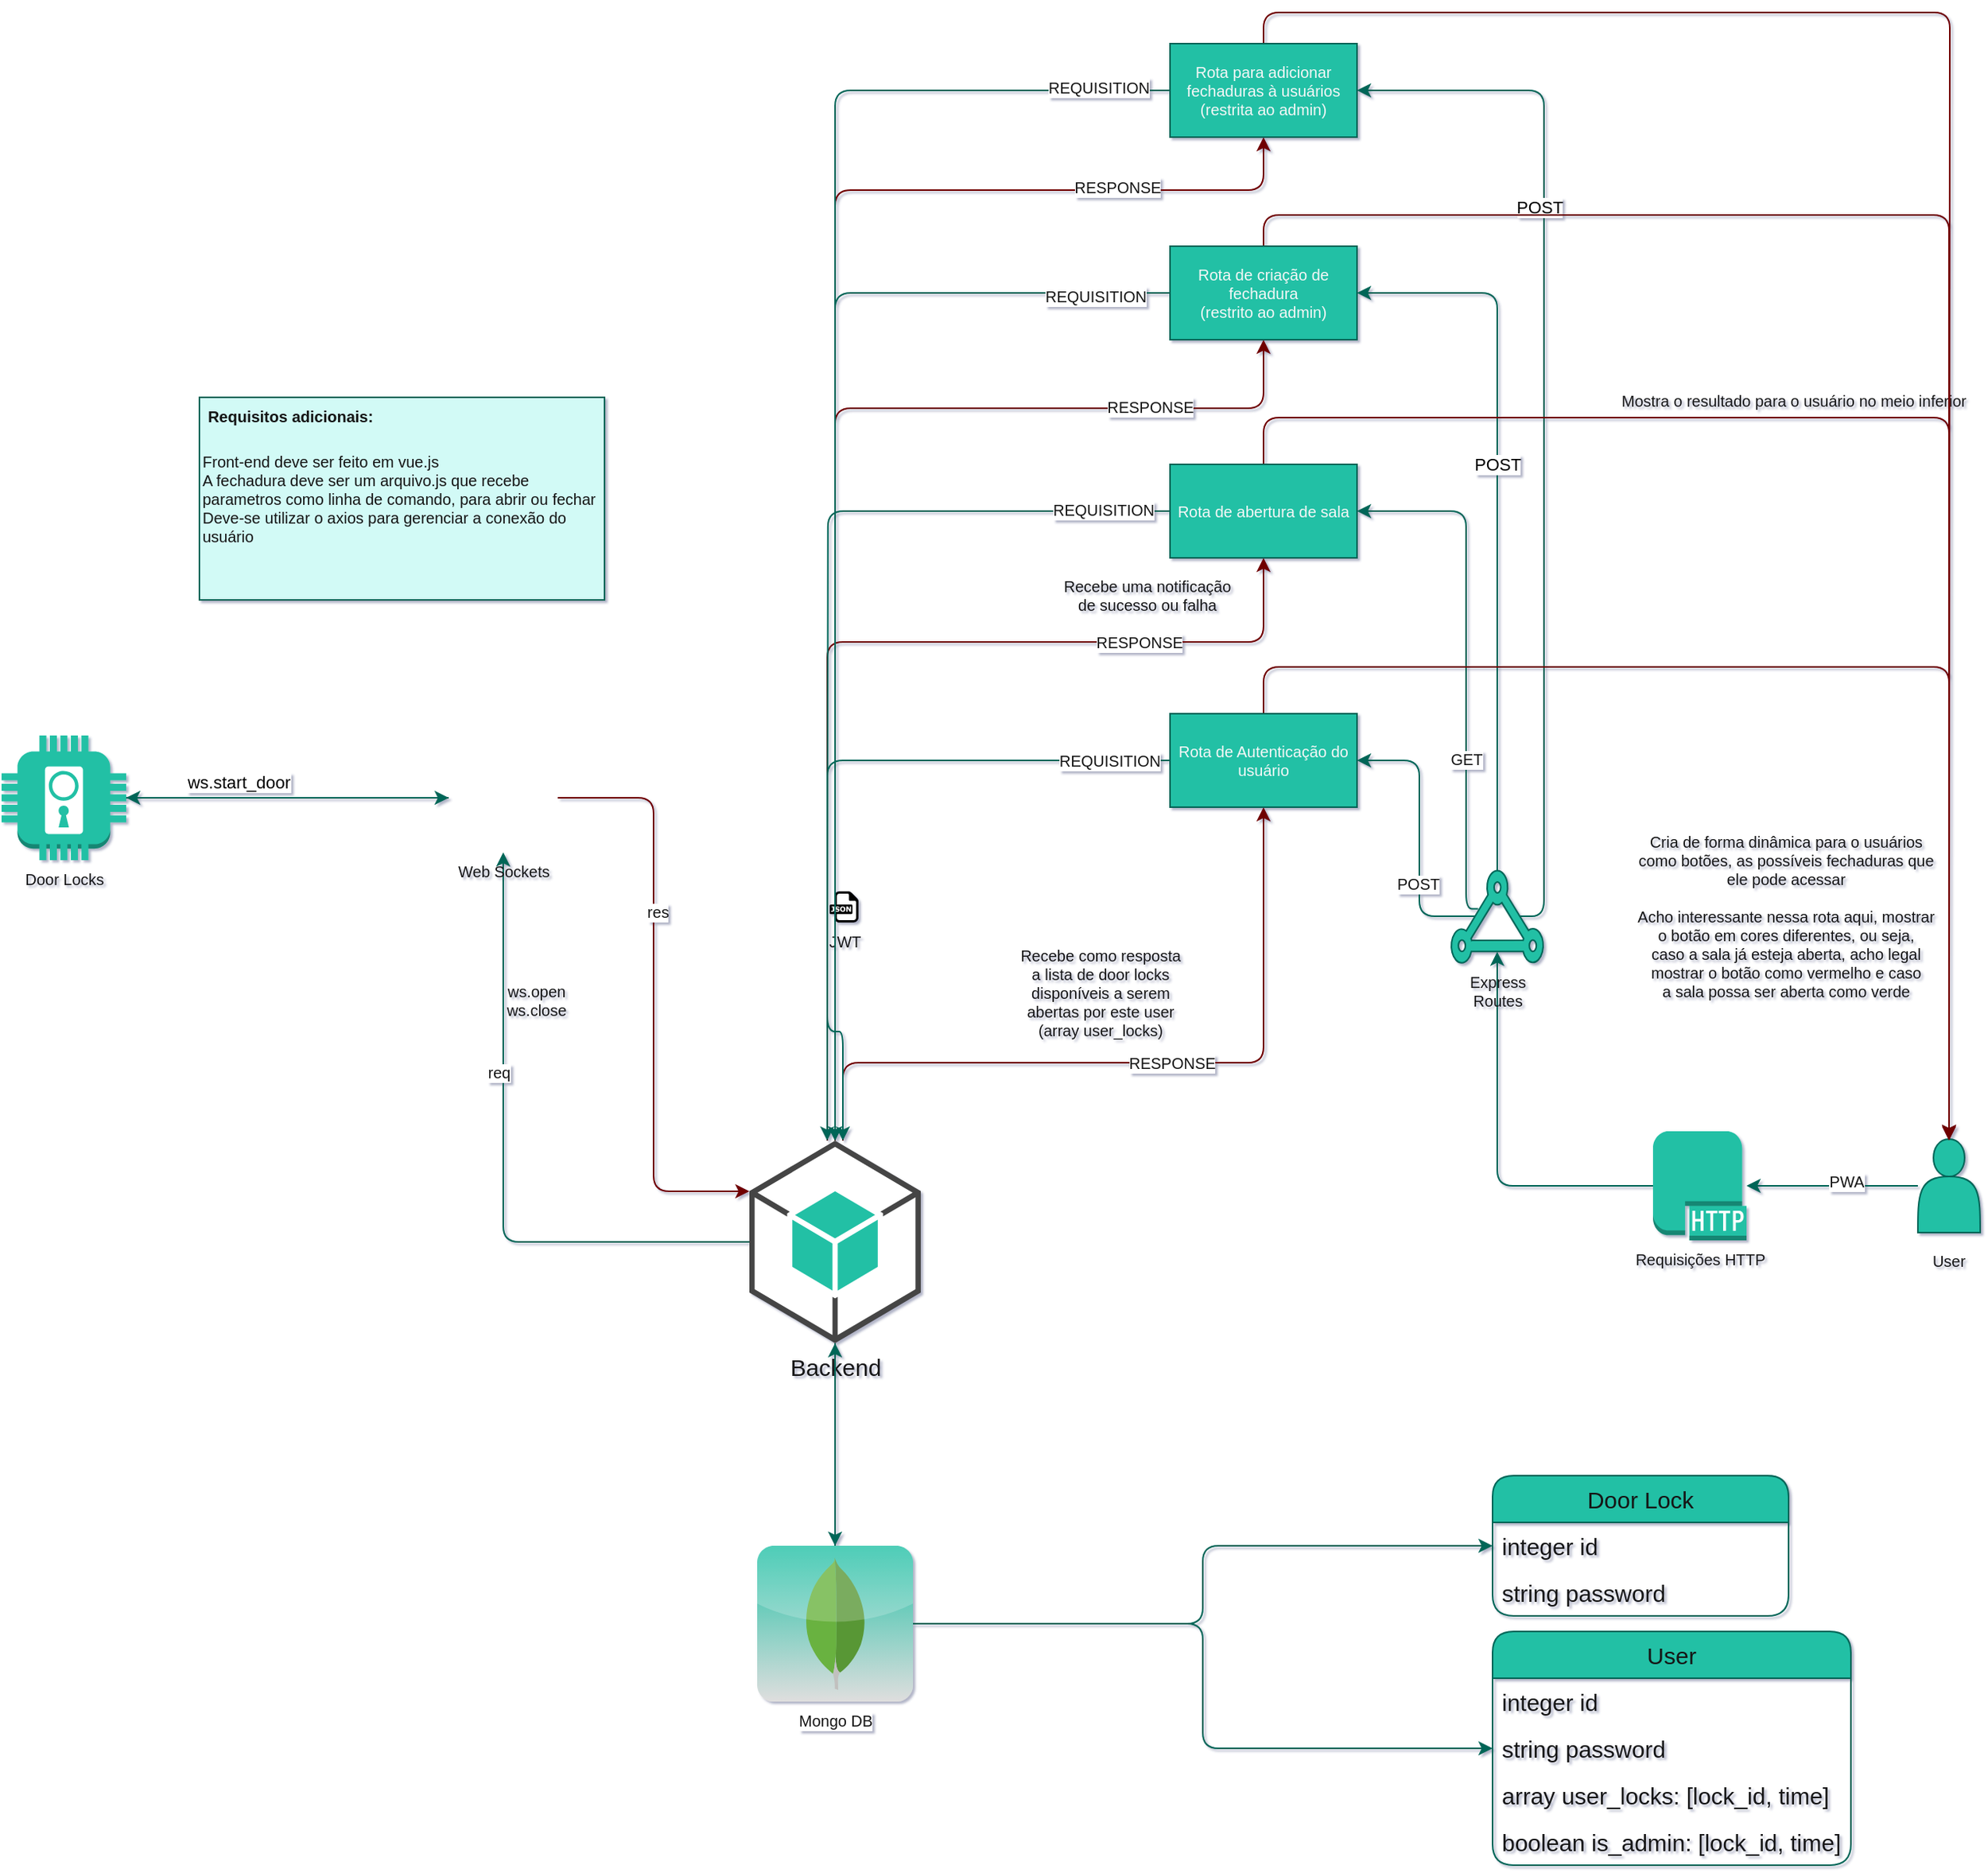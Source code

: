 <mxfile version="20.7.4" type="device"><diagram id="Whn9g5XjQmsb4lgIxosp" name="Página-1"><mxGraphModel dx="2626" dy="2115" grid="1" gridSize="10" guides="1" tooltips="1" connect="1" arrows="1" fold="1" page="1" pageScale="1" pageWidth="827" pageHeight="1169" math="0" shadow="1"><root><mxCell id="0"/><mxCell id="1" parent="0"/><mxCell id="-iYyPq5bq-C9Q3qfHdwK-20" style="edgeStyle=orthogonalEdgeStyle;shape=connector;rounded=1;orthogonalLoop=1;jettySize=auto;html=1;entryX=0.5;entryY=0.88;entryDx=0;entryDy=0;entryPerimeter=0;labelBackgroundColor=default;strokeColor=#006658;fontFamily=Helvetica;fontSize=10;fontColor=#141414;endArrow=classic;endFill=1;" parent="1" source="DUG9wVoedRqpXfvj-SX3-3" target="DUG9wVoedRqpXfvj-SX3-17" edge="1"><mxGeometry relative="1" as="geometry"/></mxCell><mxCell id="DUG9wVoedRqpXfvj-SX3-3" value="Requisições HTTP" style="outlineConnect=0;dashed=0;verticalLabelPosition=bottom;verticalAlign=top;align=center;html=1;shape=mxgraph.aws3.http_protocol;fillColor=#21C0A5;fontFamily=Helvetica;strokeColor=#006658;fontColor=#141414;rounded=1;fontSize=10;" parent="1" vertex="1"><mxGeometry x="970" y="234" width="60" height="70" as="geometry"/></mxCell><mxCell id="DUG9wVoedRqpXfvj-SX3-7" style="edgeStyle=orthogonalEdgeStyle;rounded=1;orthogonalLoop=1;jettySize=auto;html=1;fontFamily=Helvetica;fontSize=15;strokeColor=#006658;fontColor=#141414;" parent="1" source="DUG9wVoedRqpXfvj-SX3-6" target="DUG9wVoedRqpXfvj-SX3-3" edge="1"><mxGeometry relative="1" as="geometry"/></mxCell><mxCell id="-iYyPq5bq-C9Q3qfHdwK-17" value="PWA" style="edgeLabel;html=1;align=center;verticalAlign=middle;resizable=0;points=[];fontSize=10;fontFamily=Helvetica;fontColor=#141414;" parent="DUG9wVoedRqpXfvj-SX3-7" vertex="1" connectable="0"><mxGeometry x="-0.153" y="-3" relative="1" as="geometry"><mxPoint as="offset"/></mxGeometry></mxCell><mxCell id="DUG9wVoedRqpXfvj-SX3-6" value="&lt;p style=&quot;line-height: 120%;&quot;&gt;&lt;span style=&quot;background-color: initial;&quot;&gt;&lt;font style=&quot;font-size: 10px;&quot;&gt;&lt;br&gt;&lt;/font&gt;&lt;/span&gt;&lt;/p&gt;&lt;p style=&quot;line-height: 120%;&quot;&gt;&lt;span style=&quot;background-color: initial;&quot;&gt;&lt;font style=&quot;font-size: 10px;&quot;&gt;&lt;br&gt;&lt;/font&gt;&lt;/span&gt;&lt;/p&gt;&lt;p style=&quot;line-height: 120%;&quot;&gt;&lt;span style=&quot;background-color: initial;&quot;&gt;&lt;br&gt;User&lt;/span&gt;&lt;br&gt;&lt;/p&gt;" style="shape=actor;whiteSpace=wrap;html=1;fontFamily=Helvetica;align=center;fillColor=#21C0A5;strokeColor=#006658;fontColor=#141414;rounded=1;fontSize=10;verticalAlign=top;dashed=0;" parent="1" vertex="1"><mxGeometry x="1140" y="239" width="40" height="60" as="geometry"/></mxCell><mxCell id="-iYyPq5bq-C9Q3qfHdwK-53" style="edgeStyle=orthogonalEdgeStyle;shape=connector;rounded=1;orthogonalLoop=1;jettySize=auto;html=1;labelBackgroundColor=default;strokeColor=#6F0000;fontFamily=Helvetica;fontSize=10;fontColor=#141414;endArrow=classic;endFill=1;fillColor=#a20025;" parent="1" target="-iYyPq5bq-C9Q3qfHdwK-34" edge="1"><mxGeometry relative="1" as="geometry"><mxPoint x="450" y="240" as="sourcePoint"/><mxPoint x="620" y="70" as="targetPoint"/><Array as="points"><mxPoint x="450" y="190"/><mxPoint x="720" y="190"/></Array></mxGeometry></mxCell><mxCell id="-iYyPq5bq-C9Q3qfHdwK-60" value="RESPONSE" style="edgeLabel;html=1;align=center;verticalAlign=middle;resizable=0;points=[];fontSize=10;fontFamily=Helvetica;fontColor=#141414;" parent="-iYyPq5bq-C9Q3qfHdwK-53" vertex="1" connectable="0"><mxGeometry x="-0.366" relative="1" as="geometry"><mxPoint x="107" as="offset"/></mxGeometry></mxCell><mxCell id="-iYyPq5bq-C9Q3qfHdwK-73" style="edgeStyle=orthogonalEdgeStyle;shape=connector;rounded=1;orthogonalLoop=1;jettySize=auto;html=1;labelBackgroundColor=default;strokeColor=#6F0000;fontFamily=Helvetica;fontSize=10;fontColor=#141414;endArrow=classic;endFill=1;entryX=0.5;entryY=1;entryDx=0;entryDy=0;fillColor=#a20025;" parent="1" target="-iYyPq5bq-C9Q3qfHdwK-64" edge="1"><mxGeometry relative="1" as="geometry"><mxPoint x="440" y="240" as="sourcePoint"/><mxPoint x="620" y="-90" as="targetPoint"/><Array as="points"><mxPoint x="440" y="-80"/><mxPoint x="720" y="-80"/></Array></mxGeometry></mxCell><mxCell id="-iYyPq5bq-C9Q3qfHdwK-79" style="edgeStyle=orthogonalEdgeStyle;shape=connector;rounded=1;orthogonalLoop=1;jettySize=auto;html=1;labelBackgroundColor=default;strokeColor=#006658;fontFamily=Helvetica;fontSize=10;fontColor=#141414;endArrow=classic;endFill=1;" parent="1" source="DUG9wVoedRqpXfvj-SX3-9" target="DUG9wVoedRqpXfvj-SX3-19" edge="1"><mxGeometry relative="1" as="geometry"/></mxCell><mxCell id="-iYyPq5bq-C9Q3qfHdwK-82" value="req" style="edgeLabel;html=1;align=center;verticalAlign=middle;resizable=0;points=[];fontSize=10;fontFamily=Helvetica;fontColor=#141414;" parent="-iYyPq5bq-C9Q3qfHdwK-79" vertex="1" connectable="0"><mxGeometry x="0.31" y="3" relative="1" as="geometry"><mxPoint as="offset"/></mxGeometry></mxCell><mxCell id="-iYyPq5bq-C9Q3qfHdwK-93" style="edgeStyle=orthogonalEdgeStyle;shape=connector;rounded=1;orthogonalLoop=1;jettySize=auto;html=1;labelBackgroundColor=default;strokeColor=#006658;fontFamily=Helvetica;fontSize=10;fontColor=#141414;endArrow=classic;endFill=1;" parent="1" source="DUG9wVoedRqpXfvj-SX3-9" target="-iYyPq5bq-C9Q3qfHdwK-3" edge="1"><mxGeometry relative="1" as="geometry"><Array as="points"><mxPoint x="445" y="410"/></Array></mxGeometry></mxCell><mxCell id="yuqC775Q7kHdBCCJYV0P-15" style="edgeStyle=orthogonalEdgeStyle;rounded=1;orthogonalLoop=1;jettySize=auto;html=1;exitX=0.5;exitY=0;exitDx=0;exitDy=0;exitPerimeter=0;strokeColor=#6F0000;" edge="1" parent="1" source="DUG9wVoedRqpXfvj-SX3-9" target="yuqC775Q7kHdBCCJYV0P-6"><mxGeometry relative="1" as="geometry"><Array as="points"><mxPoint x="445" y="-230"/><mxPoint x="720" y="-230"/></Array></mxGeometry></mxCell><mxCell id="yuqC775Q7kHdBCCJYV0P-19" value="&lt;span style=&quot;color: rgb(20, 20, 20); font-size: 10px;&quot;&gt;RESPONSE&lt;/span&gt;" style="edgeLabel;html=1;align=center;verticalAlign=middle;resizable=0;points=[];" vertex="1" connectable="0" parent="yuqC775Q7kHdBCCJYV0P-15"><mxGeometry x="0.703" y="1" relative="1" as="geometry"><mxPoint as="offset"/></mxGeometry></mxCell><mxCell id="yuqC775Q7kHdBCCJYV0P-16" style="edgeStyle=orthogonalEdgeStyle;rounded=1;orthogonalLoop=1;jettySize=auto;html=1;exitX=0.5;exitY=0;exitDx=0;exitDy=0;exitPerimeter=0;entryX=0.5;entryY=1;entryDx=0;entryDy=0;strokeColor=#6F0000;" edge="1" parent="1" source="DUG9wVoedRqpXfvj-SX3-9" target="yuqC775Q7kHdBCCJYV0P-7"><mxGeometry relative="1" as="geometry"><Array as="points"><mxPoint x="445" y="-370"/><mxPoint x="720" y="-370"/></Array></mxGeometry></mxCell><mxCell id="yuqC775Q7kHdBCCJYV0P-20" value="&lt;span style=&quot;color: rgb(20, 20, 20); font-size: 10px;&quot;&gt;RESPONSE&lt;/span&gt;" style="edgeLabel;html=1;align=center;verticalAlign=middle;resizable=0;points=[];" vertex="1" connectable="0" parent="yuqC775Q7kHdBCCJYV0P-16"><mxGeometry x="0.72" y="2" relative="1" as="geometry"><mxPoint as="offset"/></mxGeometry></mxCell><mxCell id="DUG9wVoedRqpXfvj-SX3-9" value="Backend" style="outlineConnect=0;dashed=0;verticalLabelPosition=bottom;verticalAlign=top;align=center;html=1;shape=mxgraph.aws3.android;fillColor=#21C0A5;fontFamily=Helvetica;fontSize=15;strokeColor=#006658;fontColor=#141414;rounded=1;" parent="1" vertex="1"><mxGeometry x="390" y="240" width="110" height="130" as="geometry"/></mxCell><mxCell id="DUG9wVoedRqpXfvj-SX3-12" value="User" style="swimlane;fontStyle=0;childLayout=stackLayout;horizontal=1;startSize=30;horizontalStack=0;resizeParent=1;resizeParentMax=0;resizeLast=0;collapsible=1;marginBottom=0;whiteSpace=wrap;html=1;fontFamily=Helvetica;fontSize=15;fillColor=#21C0A5;strokeColor=#006658;fontColor=#141414;rounded=1;" parent="1" vertex="1"><mxGeometry x="867" y="555" width="230" height="150" as="geometry"><mxRectangle x="867" y="480" width="70" height="30" as="alternateBounds"/></mxGeometry></mxCell><mxCell id="DUG9wVoedRqpXfvj-SX3-13" value="integer id" style="text;strokeColor=none;fillColor=none;align=left;verticalAlign=middle;spacingLeft=4;spacingRight=4;overflow=hidden;points=[[0,0.5],[1,0.5]];portConstraint=eastwest;rotatable=0;whiteSpace=wrap;html=1;fontFamily=Helvetica;fontSize=15;fontColor=#141414;rounded=1;" parent="DUG9wVoedRqpXfvj-SX3-12" vertex="1"><mxGeometry y="30" width="230" height="30" as="geometry"/></mxCell><mxCell id="DUG9wVoedRqpXfvj-SX3-14" value="string password" style="text;strokeColor=none;fillColor=none;align=left;verticalAlign=middle;spacingLeft=4;spacingRight=4;overflow=hidden;points=[[0,0.5],[1,0.5]];portConstraint=eastwest;rotatable=0;whiteSpace=wrap;html=1;fontFamily=Helvetica;fontSize=15;fontColor=#141414;rounded=1;" parent="DUG9wVoedRqpXfvj-SX3-12" vertex="1"><mxGeometry y="60" width="230" height="30" as="geometry"/></mxCell><mxCell id="DUG9wVoedRqpXfvj-SX3-15" value="array user_locks: [lock_id, time]" style="text;strokeColor=none;fillColor=none;align=left;verticalAlign=middle;spacingLeft=4;spacingRight=4;overflow=hidden;points=[[0,0.5],[1,0.5]];portConstraint=eastwest;rotatable=0;whiteSpace=wrap;html=1;fontFamily=Helvetica;fontSize=15;fontColor=#141414;rounded=1;" parent="DUG9wVoedRqpXfvj-SX3-12" vertex="1"><mxGeometry y="90" width="230" height="30" as="geometry"/></mxCell><mxCell id="yuqC775Q7kHdBCCJYV0P-2" value="boolean is_admin: [lock_id, time]" style="text;strokeColor=none;fillColor=none;align=left;verticalAlign=middle;spacingLeft=4;spacingRight=4;overflow=hidden;points=[[0,0.5],[1,0.5]];portConstraint=eastwest;rotatable=0;whiteSpace=wrap;html=1;fontFamily=Helvetica;fontSize=15;fontColor=#141414;rounded=1;" vertex="1" parent="DUG9wVoedRqpXfvj-SX3-12"><mxGeometry y="120" width="230" height="30" as="geometry"/></mxCell><mxCell id="-iYyPq5bq-C9Q3qfHdwK-35" style="edgeStyle=orthogonalEdgeStyle;shape=connector;rounded=1;orthogonalLoop=1;jettySize=auto;html=1;entryX=1;entryY=0.5;entryDx=0;entryDy=0;labelBackgroundColor=default;strokeColor=#006658;fontFamily=Helvetica;fontSize=10;fontColor=#F7F7F7;endArrow=classic;endFill=1;exitX=0.26;exitY=0.5;exitDx=0;exitDy=0;exitPerimeter=0;" parent="1" target="-iYyPq5bq-C9Q3qfHdwK-34" edge="1" source="DUG9wVoedRqpXfvj-SX3-17"><mxGeometry relative="1" as="geometry"><mxPoint x="865" y="66" as="sourcePoint"/><mxPoint x="785" y="-4" as="targetPoint"/><Array as="points"><mxPoint x="820" y="96"/><mxPoint x="820" y="-4"/></Array></mxGeometry></mxCell><mxCell id="-iYyPq5bq-C9Q3qfHdwK-58" value="POST" style="edgeLabel;html=1;align=center;verticalAlign=middle;resizable=0;points=[];fontSize=10;fontFamily=Helvetica;fontColor=#141414;" parent="-iYyPq5bq-C9Q3qfHdwK-35" vertex="1" connectable="0"><mxGeometry x="-0.348" y="1" relative="1" as="geometry"><mxPoint as="offset"/></mxGeometry></mxCell><mxCell id="-iYyPq5bq-C9Q3qfHdwK-65" style="edgeStyle=orthogonalEdgeStyle;shape=connector;rounded=1;orthogonalLoop=1;jettySize=auto;html=1;entryX=1;entryY=0.5;entryDx=0;entryDy=0;labelBackgroundColor=default;strokeColor=#006658;fontFamily=Helvetica;fontSize=10;fontColor=#141414;endArrow=classic;endFill=1;exitX=0.296;exitY=0.42;exitDx=0;exitDy=0;exitPerimeter=0;" parent="1" target="-iYyPq5bq-C9Q3qfHdwK-64" edge="1" source="DUG9wVoedRqpXfvj-SX3-17"><mxGeometry relative="1" as="geometry"><mxPoint x="875" y="66" as="sourcePoint"/><mxPoint x="775" y="-164" as="targetPoint"/><Array as="points"><mxPoint x="850" y="91"/><mxPoint x="850" y="-164"/></Array></mxGeometry></mxCell><mxCell id="-iYyPq5bq-C9Q3qfHdwK-66" value="GET" style="edgeLabel;html=1;align=center;verticalAlign=middle;resizable=0;points=[];fontSize=10;fontFamily=Helvetica;fontColor=#141414;" parent="-iYyPq5bq-C9Q3qfHdwK-65" vertex="1" connectable="0"><mxGeometry x="-0.374" relative="1" as="geometry"><mxPoint as="offset"/></mxGeometry></mxCell><mxCell id="yuqC775Q7kHdBCCJYV0P-9" style="edgeStyle=orthogonalEdgeStyle;rounded=1;orthogonalLoop=1;jettySize=auto;html=1;exitX=0.5;exitY=0.01;exitDx=0;exitDy=0;exitPerimeter=0;entryX=1;entryY=0.5;entryDx=0;entryDy=0;strokeColor=#006658;" edge="1" parent="1" source="DUG9wVoedRqpXfvj-SX3-17" target="yuqC775Q7kHdBCCJYV0P-6"><mxGeometry relative="1" as="geometry"/></mxCell><mxCell id="yuqC775Q7kHdBCCJYV0P-10" value="POST" style="edgeLabel;html=1;align=center;verticalAlign=middle;resizable=0;points=[];" vertex="1" connectable="0" parent="yuqC775Q7kHdBCCJYV0P-9"><mxGeometry x="0.181" y="3" relative="1" as="geometry"><mxPoint x="3" y="11" as="offset"/></mxGeometry></mxCell><mxCell id="yuqC775Q7kHdBCCJYV0P-11" style="edgeStyle=orthogonalEdgeStyle;rounded=1;orthogonalLoop=1;jettySize=auto;html=1;exitX=0.74;exitY=0.5;exitDx=0;exitDy=0;exitPerimeter=0;entryX=1;entryY=0.5;entryDx=0;entryDy=0;strokeColor=#006658;" edge="1" parent="1" source="DUG9wVoedRqpXfvj-SX3-17" target="yuqC775Q7kHdBCCJYV0P-7"><mxGeometry relative="1" as="geometry"><Array as="points"><mxPoint x="900" y="96"/><mxPoint x="900" y="-434"/></Array></mxGeometry></mxCell><mxCell id="yuqC775Q7kHdBCCJYV0P-12" value="POST" style="edgeLabel;html=1;align=center;verticalAlign=middle;resizable=0;points=[];" vertex="1" connectable="0" parent="yuqC775Q7kHdBCCJYV0P-11"><mxGeometry x="0.415" y="3" relative="1" as="geometry"><mxPoint as="offset"/></mxGeometry></mxCell><mxCell id="DUG9wVoedRqpXfvj-SX3-17" value="&lt;font style=&quot;font-size: 10px;&quot;&gt;Express&lt;br&gt;Routes&lt;/font&gt;" style="verticalLabelPosition=bottom;html=1;verticalAlign=top;align=center;strokeColor=#006658;fillColor=#21C0A5;shape=mxgraph.azure.express_route;pointerEvents=1;fontFamily=Helvetica;fontSize=10;fontColor=#141414;rounded=1;dashed=0;" parent="1" vertex="1"><mxGeometry x="840" y="66" width="60" height="60" as="geometry"/></mxCell><mxCell id="DUG9wVoedRqpXfvj-SX3-20" style="edgeStyle=orthogonalEdgeStyle;rounded=1;orthogonalLoop=1;jettySize=auto;html=1;fontFamily=Helvetica;fontSize=10;strokeColor=#006658;fontColor=#141414;" parent="1" source="DUG9wVoedRqpXfvj-SX3-18" target="DUG9wVoedRqpXfvj-SX3-19" edge="1"><mxGeometry relative="1" as="geometry"/></mxCell><mxCell id="DUG9wVoedRqpXfvj-SX3-18" value="Door Locks" style="outlineConnect=0;dashed=0;verticalLabelPosition=bottom;verticalAlign=top;align=center;html=1;shape=mxgraph.aws3.door_lock;fillColor=#21C0A5;fontFamily=Helvetica;fontSize=10;strokeColor=#006658;fontColor=#141414;rounded=1;" parent="1" vertex="1"><mxGeometry x="-90" y="-20" width="80" height="80" as="geometry"/></mxCell><mxCell id="DUG9wVoedRqpXfvj-SX3-21" style="edgeStyle=orthogonalEdgeStyle;rounded=1;orthogonalLoop=1;jettySize=auto;html=1;entryX=0;entryY=0.25;entryDx=0;entryDy=0;entryPerimeter=0;fontFamily=Helvetica;fontSize=10;endArrow=classic;endFill=1;strokeColor=#6F0000;fontColor=#141414;fillColor=#a20025;" parent="1" source="DUG9wVoedRqpXfvj-SX3-19" target="DUG9wVoedRqpXfvj-SX3-9" edge="1"><mxGeometry relative="1" as="geometry"/></mxCell><mxCell id="-iYyPq5bq-C9Q3qfHdwK-81" value="res" style="edgeLabel;html=1;align=center;verticalAlign=middle;resizable=0;points=[];fontSize=10;fontFamily=Helvetica;fontColor=#141414;" parent="DUG9wVoedRqpXfvj-SX3-21" vertex="1" connectable="0"><mxGeometry x="-0.285" y="2" relative="1" as="geometry"><mxPoint as="offset"/></mxGeometry></mxCell><mxCell id="-iYyPq5bq-C9Q3qfHdwK-86" style="edgeStyle=orthogonalEdgeStyle;shape=connector;rounded=1;orthogonalLoop=1;jettySize=auto;html=1;labelBackgroundColor=default;strokeColor=#006658;fontFamily=Helvetica;fontSize=10;fontColor=#141414;endArrow=classic;endFill=1;" parent="1" source="DUG9wVoedRqpXfvj-SX3-19" target="DUG9wVoedRqpXfvj-SX3-18" edge="1"><mxGeometry relative="1" as="geometry"/></mxCell><mxCell id="yuqC775Q7kHdBCCJYV0P-5" value="ws.start_door" style="edgeLabel;html=1;align=center;verticalAlign=middle;resizable=0;points=[];" vertex="1" connectable="0" parent="-iYyPq5bq-C9Q3qfHdwK-86"><mxGeometry x="0.309" relative="1" as="geometry"><mxPoint y="-10" as="offset"/></mxGeometry></mxCell><mxCell id="DUG9wVoedRqpXfvj-SX3-19" value="Web Sockets" style="shape=image;html=1;verticalAlign=top;verticalLabelPosition=bottom;imageAspect=0;aspect=fixed;image=https://cdn1.iconfinder.com/data/icons/science-technology-outline-24-px/24/Internet_outlet_internet_plug_internet_socket_lan_port_telephone_plug-128.png;fontFamily=Helvetica;fontSize=10;fillColor=#21C0A5;strokeColor=#006658;fontColor=#141414;rounded=1;dashed=0;" parent="1" vertex="1"><mxGeometry x="197" y="-15" width="70" height="70" as="geometry"/></mxCell><mxCell id="-iYyPq5bq-C9Q3qfHdwK-4" style="edgeStyle=orthogonalEdgeStyle;rounded=1;orthogonalLoop=1;jettySize=auto;html=1;fontColor=#141414;shadow=0;fontSize=10;strokeColor=#006658;endFill=1;" parent="1" source="-iYyPq5bq-C9Q3qfHdwK-3" target="DUG9wVoedRqpXfvj-SX3-9" edge="1"><mxGeometry relative="1" as="geometry"><mxPoint x="383" y="310.0" as="targetPoint"/><Array as="points"><mxPoint x="445" y="410"/></Array></mxGeometry></mxCell><mxCell id="-iYyPq5bq-C9Q3qfHdwK-91" style="edgeStyle=orthogonalEdgeStyle;shape=connector;rounded=1;orthogonalLoop=1;jettySize=auto;html=1;entryX=0;entryY=0.5;entryDx=0;entryDy=0;labelBackgroundColor=default;strokeColor=#006658;fontFamily=Helvetica;fontSize=10;fontColor=#141414;endArrow=classic;endFill=1;" parent="1" source="-iYyPq5bq-C9Q3qfHdwK-3" target="-iYyPq5bq-C9Q3qfHdwK-9" edge="1"><mxGeometry relative="1" as="geometry"/></mxCell><mxCell id="-iYyPq5bq-C9Q3qfHdwK-92" style="edgeStyle=orthogonalEdgeStyle;shape=connector;rounded=1;orthogonalLoop=1;jettySize=auto;html=1;entryX=0;entryY=0.5;entryDx=0;entryDy=0;labelBackgroundColor=default;strokeColor=#006658;fontFamily=Helvetica;fontSize=10;fontColor=#141414;endArrow=classic;endFill=1;" parent="1" source="-iYyPq5bq-C9Q3qfHdwK-3" target="DUG9wVoedRqpXfvj-SX3-12" edge="1"><mxGeometry relative="1" as="geometry"/></mxCell><mxCell id="-iYyPq5bq-C9Q3qfHdwK-3" value="Mongo DB" style="dashed=0;outlineConnect=0;html=1;align=center;labelPosition=center;verticalLabelPosition=bottom;verticalAlign=top;shape=mxgraph.webicons.mongodb;gradientColor=#DFDEDE;fontColor=#141414;labelBackgroundColor=default;endArrow=classic;fontSize=10;rounded=1;strokeColor=#006658;endFill=1;fillColor=#21C0A5;" parent="1" vertex="1"><mxGeometry x="395" y="500" width="100" height="100" as="geometry"/></mxCell><mxCell id="-iYyPq5bq-C9Q3qfHdwK-9" value="Door Lock" style="swimlane;fontStyle=0;childLayout=stackLayout;horizontal=1;startSize=30;horizontalStack=0;resizeParent=1;resizeParentMax=0;resizeLast=0;collapsible=1;marginBottom=0;whiteSpace=wrap;html=1;fontFamily=Helvetica;fontSize=15;fillColor=#21C0A5;strokeColor=#006658;fontColor=#141414;rounded=1;" parent="1" vertex="1"><mxGeometry x="867" y="455" width="190" height="90" as="geometry"><mxRectangle x="867" y="380" width="110" height="30" as="alternateBounds"/></mxGeometry></mxCell><mxCell id="-iYyPq5bq-C9Q3qfHdwK-10" value="integer id" style="text;strokeColor=none;fillColor=none;align=left;verticalAlign=middle;spacingLeft=4;spacingRight=4;overflow=hidden;points=[[0,0.5],[1,0.5]];portConstraint=eastwest;rotatable=0;whiteSpace=wrap;html=1;fontFamily=Helvetica;fontSize=15;fontColor=#141414;rounded=1;" parent="-iYyPq5bq-C9Q3qfHdwK-9" vertex="1"><mxGeometry y="30" width="190" height="30" as="geometry"/></mxCell><mxCell id="-iYyPq5bq-C9Q3qfHdwK-11" value="string password" style="text;strokeColor=none;fillColor=none;align=left;verticalAlign=middle;spacingLeft=4;spacingRight=4;overflow=hidden;points=[[0,0.5],[1,0.5]];portConstraint=eastwest;rotatable=0;whiteSpace=wrap;html=1;fontFamily=Helvetica;fontSize=15;fontColor=#141414;rounded=1;" parent="-iYyPq5bq-C9Q3qfHdwK-9" vertex="1"><mxGeometry y="60" width="190" height="30" as="geometry"/></mxCell><mxCell id="-iYyPq5bq-C9Q3qfHdwK-45" style="edgeStyle=orthogonalEdgeStyle;shape=connector;rounded=1;orthogonalLoop=1;jettySize=auto;html=1;entryX=0.5;entryY=0;entryDx=0;entryDy=0;entryPerimeter=0;labelBackgroundColor=default;strokeColor=#006658;fontFamily=Helvetica;fontSize=10;fontColor=#141414;endArrow=classic;endFill=1;exitX=0;exitY=0.5;exitDx=0;exitDy=0;" parent="1" edge="1" source="-iYyPq5bq-C9Q3qfHdwK-34"><mxGeometry relative="1" as="geometry"><mxPoint x="525" as="sourcePoint"/><mxPoint x="450" y="240.0" as="targetPoint"/><Array as="points"><mxPoint x="440" y="-4"/><mxPoint x="440" y="170"/><mxPoint x="450" y="170"/></Array></mxGeometry></mxCell><mxCell id="-iYyPq5bq-C9Q3qfHdwK-59" value="REQUISITION" style="edgeLabel;html=1;align=center;verticalAlign=middle;resizable=0;points=[];fontSize=10;fontFamily=Helvetica;fontColor=#141414;" parent="-iYyPq5bq-C9Q3qfHdwK-45" vertex="1" connectable="0"><mxGeometry x="-0.652" relative="1" as="geometry"><mxPoint x="43" as="offset"/></mxGeometry></mxCell><mxCell id="-iYyPq5bq-C9Q3qfHdwK-62" style="edgeStyle=orthogonalEdgeStyle;shape=connector;rounded=1;orthogonalLoop=1;jettySize=auto;html=1;entryX=0.5;entryY=0;entryDx=0;entryDy=0;labelBackgroundColor=default;strokeColor=#6F0000;fontFamily=Helvetica;fontSize=10;fontColor=#141414;endArrow=classic;endFill=1;fillColor=#a20025;" parent="1" source="-iYyPq5bq-C9Q3qfHdwK-34" target="DUG9wVoedRqpXfvj-SX3-6" edge="1"><mxGeometry relative="1" as="geometry"><Array as="points"><mxPoint x="720" y="-64"/><mxPoint x="1160" y="-64"/></Array></mxGeometry></mxCell><mxCell id="-iYyPq5bq-C9Q3qfHdwK-34" value="&lt;font color=&quot;#f7f7f7&quot;&gt;Rota de Autenticação do usuário&lt;/font&gt;" style="rounded=0;whiteSpace=wrap;html=1;dashed=0;strokeColor=#006658;fontFamily=Helvetica;fontSize=10;fontColor=#141414;fillColor=#21C0A5;" parent="1" vertex="1"><mxGeometry x="660" y="-34" width="120" height="60" as="geometry"/></mxCell><mxCell id="-iYyPq5bq-C9Q3qfHdwK-47" value="JWT" style="dashed=0;outlineConnect=0;html=1;align=center;labelPosition=center;verticalLabelPosition=bottom;verticalAlign=top;shape=mxgraph.weblogos.json;rounded=1;strokeColor=#006658;fontFamily=Helvetica;fontSize=10;fontColor=#141414;fillColor=#21C0A5;" parent="1" vertex="1"><mxGeometry x="441.53" y="80" width="18.47" height="20" as="geometry"/></mxCell><mxCell id="-iYyPq5bq-C9Q3qfHdwK-54" value="Recebe como resposta&lt;br&gt;a lista de door locks&lt;br&gt;disponíveis a serem&lt;br&gt;abertas por este user&lt;br&gt;(array user_locks)" style="text;html=1;align=center;verticalAlign=middle;resizable=0;points=[];autosize=1;strokeColor=none;fillColor=none;fontSize=10;fontFamily=Helvetica;fontColor=#141414;" parent="1" vertex="1"><mxGeometry x="550" y="110" width="130" height="70" as="geometry"/></mxCell><mxCell id="-iYyPq5bq-C9Q3qfHdwK-63" value="Cria de forma dinâmica para o usuários&lt;br&gt;como botões, as possíveis fechaduras que&lt;br&gt;ele pode acessar&lt;br&gt;&lt;br&gt;Acho interessante nessa rota aqui, mostrar&lt;br&gt;o botão em cores diferentes, ou seja,&lt;br&gt;caso a sala já esteja aberta, acho legal&lt;br&gt;mostrar o botão como vermelho e caso &lt;br&gt;a sala possa ser aberta como verde" style="text;html=1;align=center;verticalAlign=middle;resizable=0;points=[];autosize=1;strokeColor=none;fillColor=none;fontSize=10;fontFamily=Helvetica;fontColor=#141414;rounded=1;dashed=0;textDirection=ltr;horizontal=1;" parent="1" vertex="1"><mxGeometry x="950" y="36" width="210" height="120" as="geometry"/></mxCell><mxCell id="-iYyPq5bq-C9Q3qfHdwK-67" style="edgeStyle=orthogonalEdgeStyle;shape=connector;rounded=1;orthogonalLoop=1;jettySize=auto;html=1;labelBackgroundColor=default;strokeColor=#006658;fontFamily=Helvetica;fontSize=10;fontColor=#141414;endArrow=classic;endFill=1;exitX=0;exitY=0.5;exitDx=0;exitDy=0;" parent="1" edge="1" source="-iYyPq5bq-C9Q3qfHdwK-64"><mxGeometry relative="1" as="geometry"><mxPoint x="515.0" y="-159.941" as="sourcePoint"/><mxPoint x="439.941" y="240" as="targetPoint"/></mxGeometry></mxCell><mxCell id="-iYyPq5bq-C9Q3qfHdwK-72" value="REQUISITION" style="edgeLabel;html=1;align=center;verticalAlign=middle;resizable=0;points=[];fontSize=10;fontFamily=Helvetica;fontColor=#141414;" parent="-iYyPq5bq-C9Q3qfHdwK-67" vertex="1" connectable="0"><mxGeometry x="-0.888" y="-1" relative="1" as="geometry"><mxPoint x="-8" as="offset"/></mxGeometry></mxCell><mxCell id="-iYyPq5bq-C9Q3qfHdwK-76" style="edgeStyle=orthogonalEdgeStyle;shape=connector;rounded=1;orthogonalLoop=1;jettySize=auto;html=1;entryX=0.5;entryY=0;entryDx=0;entryDy=0;labelBackgroundColor=default;strokeColor=#6F0000;fontFamily=Helvetica;fontSize=10;fontColor=#141414;endArrow=classic;endFill=1;fillColor=#a20025;" parent="1" source="-iYyPq5bq-C9Q3qfHdwK-64" target="DUG9wVoedRqpXfvj-SX3-6" edge="1"><mxGeometry relative="1" as="geometry"><Array as="points"><mxPoint x="720" y="-224"/><mxPoint x="1160" y="-224"/></Array></mxGeometry></mxCell><mxCell id="-iYyPq5bq-C9Q3qfHdwK-64" value="&lt;font color=&quot;#f7f7f7&quot;&gt;Rota de abertura de sala&lt;/font&gt;" style="rounded=0;whiteSpace=wrap;html=1;dashed=0;strokeColor=#006658;fontFamily=Helvetica;fontSize=10;fontColor=#141414;fillColor=#21C0A5;" parent="1" vertex="1"><mxGeometry x="660" y="-194" width="120" height="60" as="geometry"/></mxCell><mxCell id="-iYyPq5bq-C9Q3qfHdwK-74" value="RESPONSE" style="edgeLabel;html=1;align=center;verticalAlign=middle;resizable=0;points=[];fontSize=10;fontFamily=Helvetica;fontColor=#141414;" parent="1" vertex="1" connectable="0"><mxGeometry x="639.997" y="-80.0" as="geometry"/></mxCell><mxCell id="-iYyPq5bq-C9Q3qfHdwK-75" value="Recebe uma notificação&lt;br&gt;de sucesso ou falha" style="text;html=1;align=center;verticalAlign=middle;resizable=0;points=[];autosize=1;strokeColor=none;fillColor=none;fontSize=10;fontFamily=Helvetica;fontColor=#141414;rotation=0;" parent="1" vertex="1"><mxGeometry x="580" y="-130" width="130" height="40" as="geometry"/></mxCell><mxCell id="-iYyPq5bq-C9Q3qfHdwK-77" value="Mostra o resultado para o usuário no meio inferior" style="text;html=1;align=center;verticalAlign=middle;resizable=0;points=[];autosize=1;strokeColor=none;fillColor=none;fontSize=10;fontFamily=Helvetica;fontColor=#141414;" parent="1" vertex="1"><mxGeometry x="940" y="-250" width="240" height="30" as="geometry"/></mxCell><mxCell id="-iYyPq5bq-C9Q3qfHdwK-80" value="ws.open&lt;br&gt;ws.close" style="text;html=1;align=center;verticalAlign=middle;resizable=0;points=[];autosize=1;strokeColor=none;fillColor=none;fontSize=10;fontFamily=Helvetica;fontColor=#141414;" parent="1" vertex="1"><mxGeometry x="223" y="130" width="60" height="40" as="geometry"/></mxCell><mxCell id="yuqC775Q7kHdBCCJYV0P-3" value="" style="group" vertex="1" connectable="0" parent="1"><mxGeometry x="30" y="-240" width="267" height="133" as="geometry"/></mxCell><mxCell id="-iYyPq5bq-C9Q3qfHdwK-84" value="Front-end deve ser feito em vue.js&lt;br&gt;A fechadura deve ser um arquivo.js que recebe parametros como linha de comando, para abrir ou fechar&lt;br&gt;Deve-se utilizar o axios para gerenciar a conexão do usuário" style="rounded=0;whiteSpace=wrap;html=1;dashed=0;strokeColor=#006658;fontFamily=Helvetica;fontSize=10;fontColor=#141414;fillColor=#D2FAF6;align=left;" parent="yuqC775Q7kHdBCCJYV0P-3" vertex="1"><mxGeometry x="7" y="3" width="260" height="130" as="geometry"/></mxCell><mxCell id="-iYyPq5bq-C9Q3qfHdwK-85" value="&lt;span style=&quot;&quot;&gt;Requisitos adicionais:&lt;/span&gt;" style="text;html=1;align=center;verticalAlign=middle;resizable=0;points=[];autosize=1;strokeColor=none;fillColor=none;fontSize=10;fontFamily=Helvetica;fontColor=#141414;fontStyle=1" parent="yuqC775Q7kHdBCCJYV0P-3" vertex="1"><mxGeometry width="130" height="30" as="geometry"/></mxCell><mxCell id="yuqC775Q7kHdBCCJYV0P-13" style="edgeStyle=orthogonalEdgeStyle;rounded=1;orthogonalLoop=1;jettySize=auto;html=1;exitX=0;exitY=0.5;exitDx=0;exitDy=0;entryX=0.5;entryY=0;entryDx=0;entryDy=0;entryPerimeter=0;strokeColor=#006658;" edge="1" parent="1" source="yuqC775Q7kHdBCCJYV0P-6" target="DUG9wVoedRqpXfvj-SX3-9"><mxGeometry relative="1" as="geometry"/></mxCell><mxCell id="yuqC775Q7kHdBCCJYV0P-17" value="&lt;span style=&quot;color: rgb(20, 20, 20); font-size: 10px;&quot;&gt;REQUISITION&lt;/span&gt;" style="edgeLabel;html=1;align=center;verticalAlign=middle;resizable=0;points=[];" vertex="1" connectable="0" parent="yuqC775Q7kHdBCCJYV0P-13"><mxGeometry x="-0.873" y="2" relative="1" as="geometry"><mxPoint as="offset"/></mxGeometry></mxCell><mxCell id="yuqC775Q7kHdBCCJYV0P-21" style="edgeStyle=orthogonalEdgeStyle;rounded=1;orthogonalLoop=1;jettySize=auto;html=1;exitX=0.5;exitY=0;exitDx=0;exitDy=0;entryX=0.5;entryY=0;entryDx=0;entryDy=0;strokeColor=#6F0000;" edge="1" parent="1" source="yuqC775Q7kHdBCCJYV0P-6" target="DUG9wVoedRqpXfvj-SX3-6"><mxGeometry relative="1" as="geometry"/></mxCell><mxCell id="yuqC775Q7kHdBCCJYV0P-6" value="&lt;font color=&quot;#f7f7f7&quot;&gt;Rota de criação de fechadura&lt;br&gt;(restrito ao admin)&lt;br&gt;&lt;/font&gt;" style="rounded=0;whiteSpace=wrap;html=1;dashed=0;strokeColor=#006658;fontFamily=Helvetica;fontSize=10;fontColor=#141414;fillColor=#21C0A5;" vertex="1" parent="1"><mxGeometry x="660" y="-334" width="120" height="60" as="geometry"/></mxCell><mxCell id="yuqC775Q7kHdBCCJYV0P-14" style="edgeStyle=orthogonalEdgeStyle;rounded=1;orthogonalLoop=1;jettySize=auto;html=1;exitX=0;exitY=0.5;exitDx=0;exitDy=0;strokeColor=#006658;" edge="1" parent="1" source="yuqC775Q7kHdBCCJYV0P-7" target="DUG9wVoedRqpXfvj-SX3-9"><mxGeometry relative="1" as="geometry"/></mxCell><mxCell id="yuqC775Q7kHdBCCJYV0P-18" value="&lt;span style=&quot;color: rgb(20, 20, 20); font-size: 10px;&quot;&gt;REQUISITION&lt;/span&gt;" style="edgeLabel;html=1;align=center;verticalAlign=middle;resizable=0;points=[];" vertex="1" connectable="0" parent="yuqC775Q7kHdBCCJYV0P-14"><mxGeometry x="-0.895" y="-2" relative="1" as="geometry"><mxPoint as="offset"/></mxGeometry></mxCell><mxCell id="yuqC775Q7kHdBCCJYV0P-22" style="edgeStyle=orthogonalEdgeStyle;rounded=1;orthogonalLoop=1;jettySize=auto;html=1;exitX=0.5;exitY=0;exitDx=0;exitDy=0;strokeColor=#6F0000;" edge="1" parent="1" source="yuqC775Q7kHdBCCJYV0P-7"><mxGeometry relative="1" as="geometry"><mxPoint x="1160" y="240" as="targetPoint"/></mxGeometry></mxCell><mxCell id="yuqC775Q7kHdBCCJYV0P-7" value="&lt;font color=&quot;#f7f7f7&quot;&gt;Rota para adicionar fechaduras à usuários&lt;br&gt;(restrita ao admin)&lt;br&gt;&lt;/font&gt;" style="rounded=0;whiteSpace=wrap;html=1;dashed=0;strokeColor=#006658;fontFamily=Helvetica;fontSize=10;fontColor=#141414;fillColor=#21C0A5;" vertex="1" parent="1"><mxGeometry x="660" y="-464" width="120" height="60" as="geometry"/></mxCell></root></mxGraphModel></diagram></mxfile>